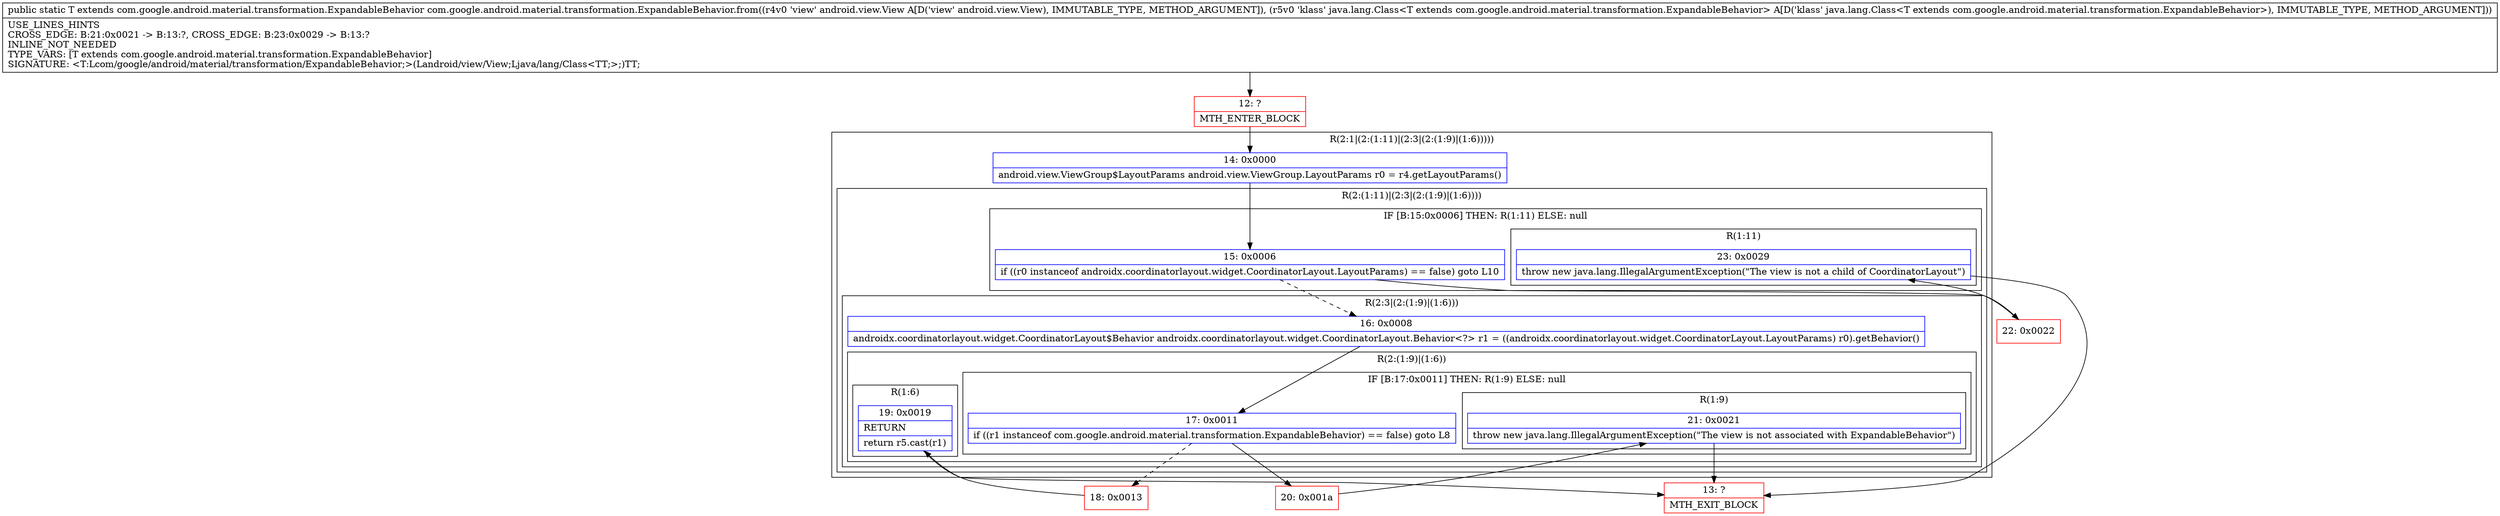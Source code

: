 digraph "CFG forcom.google.android.material.transformation.ExpandableBehavior.from(Landroid\/view\/View;Ljava\/lang\/Class;)Lcom\/google\/android\/material\/transformation\/ExpandableBehavior;" {
subgraph cluster_Region_1059074608 {
label = "R(2:1|(2:(1:11)|(2:3|(2:(1:9)|(1:6)))))";
node [shape=record,color=blue];
Node_14 [shape=record,label="{14\:\ 0x0000|android.view.ViewGroup$LayoutParams android.view.ViewGroup.LayoutParams r0 = r4.getLayoutParams()\l}"];
subgraph cluster_Region_641434421 {
label = "R(2:(1:11)|(2:3|(2:(1:9)|(1:6))))";
node [shape=record,color=blue];
subgraph cluster_IfRegion_1948658120 {
label = "IF [B:15:0x0006] THEN: R(1:11) ELSE: null";
node [shape=record,color=blue];
Node_15 [shape=record,label="{15\:\ 0x0006|if ((r0 instanceof androidx.coordinatorlayout.widget.CoordinatorLayout.LayoutParams) == false) goto L10\l}"];
subgraph cluster_Region_2139460405 {
label = "R(1:11)";
node [shape=record,color=blue];
Node_23 [shape=record,label="{23\:\ 0x0029|throw new java.lang.IllegalArgumentException(\"The view is not a child of CoordinatorLayout\")\l}"];
}
}
subgraph cluster_Region_911291129 {
label = "R(2:3|(2:(1:9)|(1:6)))";
node [shape=record,color=blue];
Node_16 [shape=record,label="{16\:\ 0x0008|androidx.coordinatorlayout.widget.CoordinatorLayout$Behavior androidx.coordinatorlayout.widget.CoordinatorLayout.Behavior\<?\> r1 = ((androidx.coordinatorlayout.widget.CoordinatorLayout.LayoutParams) r0).getBehavior()\l}"];
subgraph cluster_Region_938148768 {
label = "R(2:(1:9)|(1:6))";
node [shape=record,color=blue];
subgraph cluster_IfRegion_1470803627 {
label = "IF [B:17:0x0011] THEN: R(1:9) ELSE: null";
node [shape=record,color=blue];
Node_17 [shape=record,label="{17\:\ 0x0011|if ((r1 instanceof com.google.android.material.transformation.ExpandableBehavior) == false) goto L8\l}"];
subgraph cluster_Region_596291087 {
label = "R(1:9)";
node [shape=record,color=blue];
Node_21 [shape=record,label="{21\:\ 0x0021|throw new java.lang.IllegalArgumentException(\"The view is not associated with ExpandableBehavior\")\l}"];
}
}
subgraph cluster_Region_1772468188 {
label = "R(1:6)";
node [shape=record,color=blue];
Node_19 [shape=record,label="{19\:\ 0x0019|RETURN\l|return r5.cast(r1)\l}"];
}
}
}
}
}
Node_12 [shape=record,color=red,label="{12\:\ ?|MTH_ENTER_BLOCK\l}"];
Node_18 [shape=record,color=red,label="{18\:\ 0x0013}"];
Node_13 [shape=record,color=red,label="{13\:\ ?|MTH_EXIT_BLOCK\l}"];
Node_20 [shape=record,color=red,label="{20\:\ 0x001a}"];
Node_22 [shape=record,color=red,label="{22\:\ 0x0022}"];
MethodNode[shape=record,label="{public static T extends com.google.android.material.transformation.ExpandableBehavior com.google.android.material.transformation.ExpandableBehavior.from((r4v0 'view' android.view.View A[D('view' android.view.View), IMMUTABLE_TYPE, METHOD_ARGUMENT]), (r5v0 'klass' java.lang.Class\<T extends com.google.android.material.transformation.ExpandableBehavior\> A[D('klass' java.lang.Class\<T extends com.google.android.material.transformation.ExpandableBehavior\>), IMMUTABLE_TYPE, METHOD_ARGUMENT]))  | USE_LINES_HINTS\lCROSS_EDGE: B:21:0x0021 \-\> B:13:?, CROSS_EDGE: B:23:0x0029 \-\> B:13:?\lINLINE_NOT_NEEDED\lTYPE_VARS: [T extends com.google.android.material.transformation.ExpandableBehavior]\lSIGNATURE: \<T:Lcom\/google\/android\/material\/transformation\/ExpandableBehavior;\>(Landroid\/view\/View;Ljava\/lang\/Class\<TT;\>;)TT;\l}"];
MethodNode -> Node_12;Node_14 -> Node_15;
Node_15 -> Node_16[style=dashed];
Node_15 -> Node_22;
Node_23 -> Node_13;
Node_16 -> Node_17;
Node_17 -> Node_18[style=dashed];
Node_17 -> Node_20;
Node_21 -> Node_13;
Node_19 -> Node_13;
Node_12 -> Node_14;
Node_18 -> Node_19;
Node_20 -> Node_21;
Node_22 -> Node_23;
}

